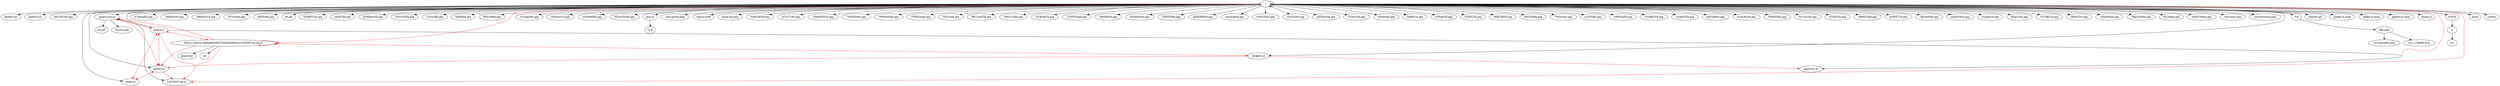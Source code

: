 strict digraph G {
ratio=compress;
concentrate=true;
"/" -> "/";
"/" -> "global.css";
"/" -> "gallery.css";
"/" -> "4bUX516b.jpg";
"/" -> "jquery.min.js";
"/" -> "global.js";
"/" -> "index.js";
"/" -> "gallery.js";
"/" -> "b7gbzpKb.jpg";
"/" -> "QdRchSeb.jpg";
"/" -> "wBNaLtCb.jpg";
"/" -> "Sf7tzsmb.jpg";
"/" -> "i0KYb4fb.jpg";
"/" -> "48.gif";
"/" -> "LVnBFUvb.jpg";
"/" -> "neVk7fib.jpg";
"/" -> "jDMHpcNb.jpg";
"/" -> "IYSrGZWb.jpg";
"/" -> "CsGizYJb.jpg";
"/" -> "YatBYfjb.jpg";
"/" -> "fE6Ld0kb.jpg";
"/" -> "gtm.js";
"/" -> "sUcIgpMb.jpg";
"/" -> "xPkNxcUb.jpg";
"/" -> "ovXbM6Xb.jpg";
"/" -> "NUmVSsSb.jpg";
"0 B" -> "like.php";
"/" -> "site-sprite.png";
"/" -> "imgur.woff";
"/" -> "main-bg.png";
"/" -> "4h8GdFVb.jpg";
"/" -> "A7sV718b.jpg";
"/" -> "GHhkWN2b.jpg";
"/" -> "7MxKIHwb.jpg";
"/" -> "W6RsdHgb.jpg";
"/" -> "P39d2mqb.jpg";
"/" -> "fYn1vIeb.jpg";
"/" -> "8E12mKTb.jpg";
"/" -> "V0Ou1uKb.jpg";
"/" -> "GUBcfnCb.jpg";
"/" -> "UONYYmjb.jpg";
"/" -> "wRdlRtSb.jpg";
"/" -> "AV8ooWwb.jpg";
"/" -> "ZfZFPIMb.jpg";
"/" -> "bzRYHXWb.jpg";
"/" -> "bwnVgeyb.jpg";
"/" -> "xOGI20Lb.jpg";
"/" -> "sGyI2Otb.jpg";
"/" -> "g3TKbSSb.jpg";
"/" -> "TTjwv5zb.jpg";
"/" -> "vf36e0nb.jpg";
"/" -> "nkfiKzLb.jpg";
"/" -> "b3Pj4xYb.jpg";
"/" -> "l2IZKLTb.jpg";
"/" -> "A0XCIB3b.jpg";
"/" -> "JtwU8a9b.jpg";
"/" -> "7f4Swoyb.jpg";
"/" -> "ys3YI3kb.jpg";
"/" -> "w9HYjaPb.jpg";
"/" -> "TvuRKCFb.jpg";
"/" -> "ysQxZSZb.jpg";
"/" -> "kcFTg8ub.jpg";
"/" -> "b1DLRcub.jpg";
"/" -> "VheBT0kb.jpg";
"/" -> "hcCXiUAb.jpg";
"/" -> "zVYfzT5b.jpg";
"/" -> "9kRD2OJb.jpg";
"/" -> "gvfGE77b.jpg";
"/" -> "OgvpbP4b.jpg";
"/" -> "pLpGV4xb.jpg";
"/" -> "xGpIdyrb.jpg";
"/" -> "fLhssZxb.jpg";
"/" -> "Ut7oB51b.jpg";
"/" -> "iBPA2Tcb.jpg";
"/" -> "vOJaSWgb.jpg";
"/" -> "PkpTmIMb.jpg";
"/" -> "tn1fofgb.jpg";
"/" -> "wE8CN8qb.jpg";
"jquery.min.js" -> "16.gif";
"/" -> "cta-close.png";
"/" -> "iosctabutton.png";
"jquery.min.js" -> "ioscta.png";
"jquery.min.js" -> "1507425748.js";
"/" -> "widgets.js";
"/" -> "lumbar.gif";
"/" -> "lumbar.gif";
"/" -> "global.js.map";
"/" -> "index.js.map";
"/" -> "gallery.js.map";
"/" -> "quant.js";
"620 B" -> "b";
"widgets.js" -> "follow_button.08e6af8d36f276a2b5c6602a155e2fe3.en.html";
"like.php" -> "yLL_r7BHRCE.js";
"like.php" -> "LVx-xkvaJ0b.png";
"b" -> "b2";
"global.js" -> "analytics.js";
"/" -> "pixel";
"follow_button.08e6af8d36f276a2b5c6602a155e2fe3.en.html" -> "jot";
"follow_button.08e6af8d36f276a2b5c6602a155e2fe3.en.html" -> "png;base";
"/" -> "collect";
"gtm.js" -> "cs.js";
"/" -> "620 B";
"/" -> "0 B";
"follow_button.08e6af8d36f276a2b5c6602a155e2fe3.en.html" -> "follow_button.08e6af8d36f276a2b5c6602a155e2fe3.en.html"[color=red];
"follow_button.08e6af8d36f276a2b5c6602a155e2fe3.en.html" -> "/"[color=red];
"follow_button.08e6af8d36f276a2b5c6602a155e2fe3.en.html" -> "jquery.min.js"[color=red];
"follow_button.08e6af8d36f276a2b5c6602a155e2fe3.en.html" -> "follow_button.08e6af8d36f276a2b5c6602a155e2fe3.en.html"[color=red];
"follow_button.08e6af8d36f276a2b5c6602a155e2fe3.en.html" -> "jquery.min.js"[color=red];
"follow_button.08e6af8d36f276a2b5c6602a155e2fe3.en.html" -> "/"[color=red];
"jquery.min.js" -> "/"[color=red];
"jquery.min.js" -> "global.js"[color=red];
"global.js" -> "/"[color=red];
"gallery.js" -> "/"[color=red];
"jquery.min.js" -> "gallery.js"[color=red];
"follow_button.08e6af8d36f276a2b5c6602a155e2fe3.en.html" -> "gallery.js"[color=red];
"/" -> "1507425748.js"[color=red];
"widgets.js" -> "analytics.js"[color=red];
"widgets.js" -> "/"[color=red];
"/" -> "analytics.js"[color=red];
"/" -> "follow_button.08e6af8d36f276a2b5c6602a155e2fe3.en.html"[color=red];
"widgets.js" -> "gallery.js"[color=red];
"1507425748.js" -> "/"[color=red];
"follow_button.08e6af8d36f276a2b5c6602a155e2fe3.en.html" -> "follow_button.08e6af8d36f276a2b5c6602a155e2fe3.en.html"[color=red];
"follow_button.08e6af8d36f276a2b5c6602a155e2fe3.en.html" -> "jquery.min.js"[color=red];
"jquery.min.js" -> "/"[color=red];
"jquery.min.js" -> "global.js"[color=red];
"follow_button.08e6af8d36f276a2b5c6602a155e2fe3.en.html" -> "global.js"[color=red];
"follow_button.08e6af8d36f276a2b5c6602a155e2fe3.en.html" -> "global.js"[color=red];
"global.js" -> "gallery.js"[color=red];
"global.js" -> "/"[color=red];
"follow_button.08e6af8d36f276a2b5c6602a155e2fe3.en.html" -> "/"[color=red];
"global.js" -> "index.js"[color=red];
"jquery.min.js" -> "gallery.js"[color=red];
"follow_button.08e6af8d36f276a2b5c6602a155e2fe3.en.html" -> "gallery.js"[color=red];
"index.js" -> "gallery.js"[color=red];
"gallery.js" -> "/"[color=red];
"index.js" -> "/"[color=red];
"gtm.js" -> "/"[color=red];
"follow_button.08e6af8d36f276a2b5c6602a155e2fe3.en.html" -> "widgets.js"[color=red];
"widgets.js" -> "/"[color=red];
"1507425748.js" -> "/"[color=red];
"gallery.js" -> "1507425748.js"[color=red];
"global.js" -> "1507425748.js"[color=red];
"/" -> "1507425748.js"[color=red];
"follow_button.08e6af8d36f276a2b5c6602a155e2fe3.en.html" -> "1507425748.js"[color=red];
"index.js" -> "global.js"[color=red];
"gallery.js" -> "jquery.min.js"[color=red];
"gallery.js" -> "index.js"[color=red];
"gallery.js" -> "global.js"[color=red];
"1507425748.js" -> "jquery.min.js"[color=red];
"global.js" -> "jquery.min.js"[color=red];
"global.js" -> "follow_button.08e6af8d36f276a2b5c6602a155e2fe3.en.html"[color=red];
"follow_button.08e6af8d36f276a2b5c6602a155e2fe3.en.html" -> "follow_button.08e6af8d36f276a2b5c6602a155e2fe3.en.html"[color=red];
}

